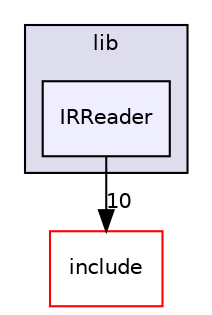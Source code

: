 digraph "lib/IRReader" {
  bgcolor=transparent;
  compound=true
  node [ fontsize="10", fontname="Helvetica"];
  edge [ labelfontsize="10", labelfontname="Helvetica"];
  subgraph clusterdir_97aefd0d527b934f1d99a682da8fe6a9 {
    graph [ bgcolor="#ddddee", pencolor="black", label="lib" fontname="Helvetica", fontsize="10", URL="dir_97aefd0d527b934f1d99a682da8fe6a9.html"]
  dir_dd6b204de0f0b79251f3e8507f47a3f8 [shape=box, label="IRReader", style="filled", fillcolor="#eeeeff", pencolor="black", URL="dir_dd6b204de0f0b79251f3e8507f47a3f8.html"];
  }
  dir_d44c64559bbebec7f509842c48db8b23 [shape=box label="include" color="red" URL="dir_d44c64559bbebec7f509842c48db8b23.html"];
  dir_dd6b204de0f0b79251f3e8507f47a3f8->dir_d44c64559bbebec7f509842c48db8b23 [headlabel="10", labeldistance=1.5 headhref="dir_000077_000001.html"];
}
